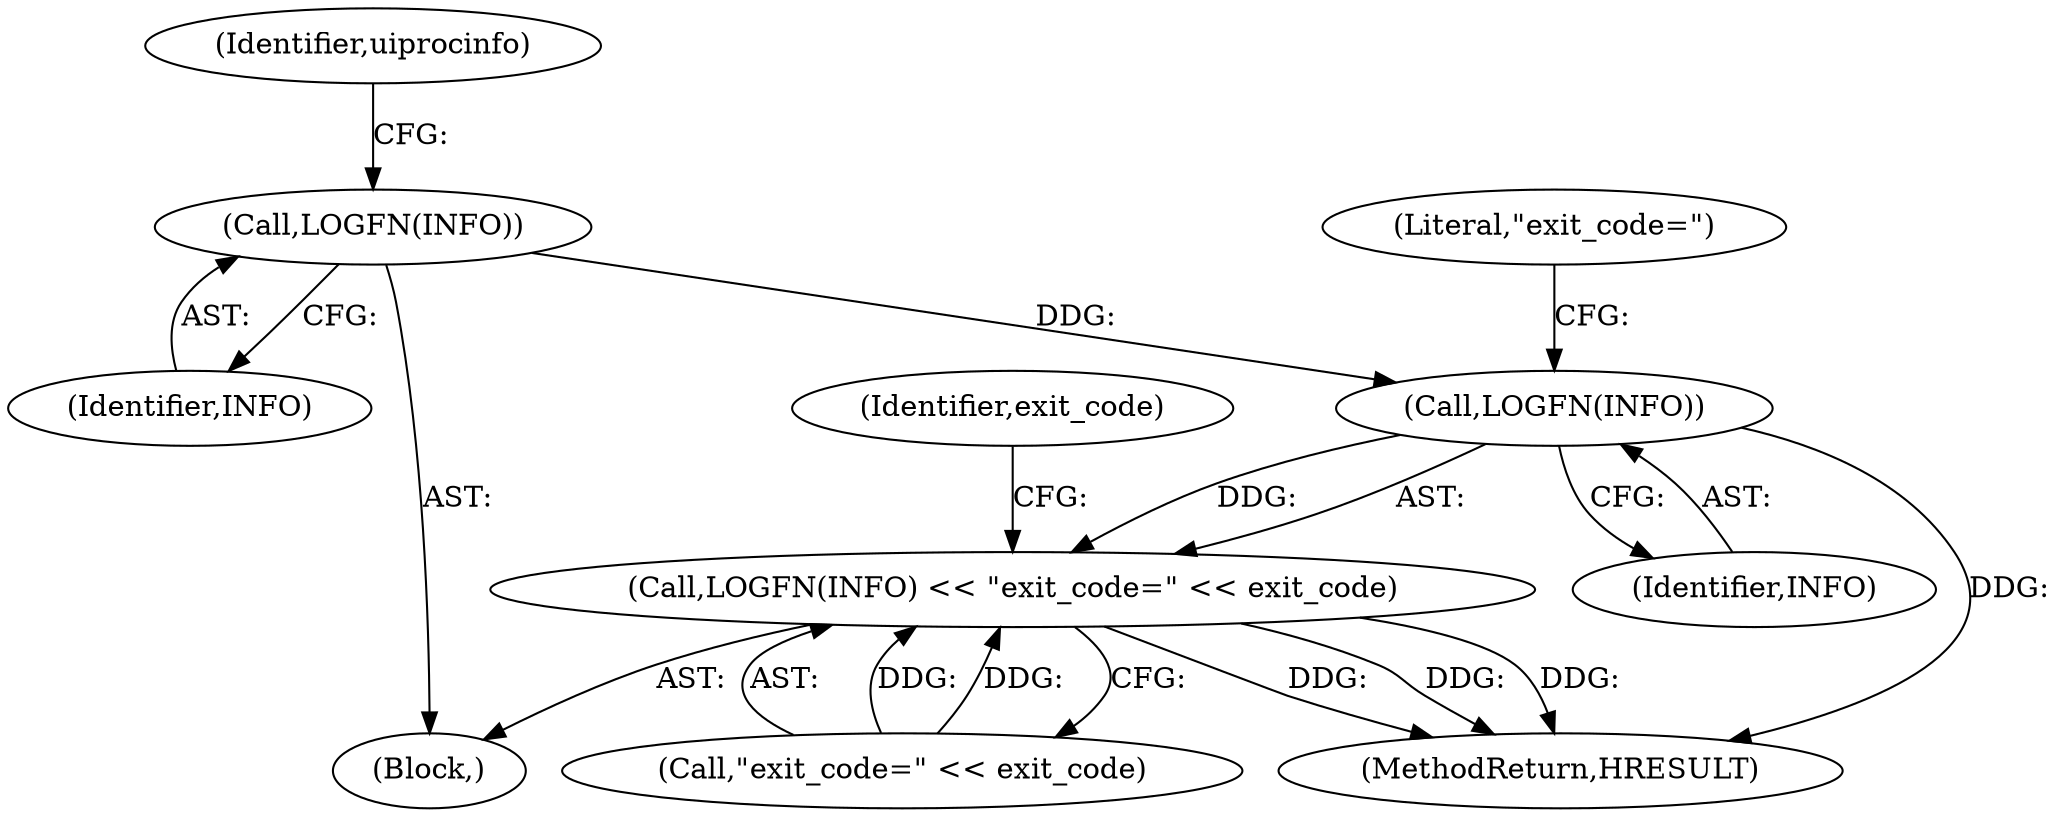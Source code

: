 digraph "1_Chrome_2440e872debd68ae7c2a8bf9ddb34df2cce378cd_1@del" {
"1000137" [label="(Call,LOGFN(INFO))"];
"1000106" [label="(Call,LOGFN(INFO))"];
"1000136" [label="(Call,LOGFN(INFO) << \"exit_code=\" << exit_code)"];
"1000139" [label="(Call,\"exit_code=\" << exit_code)"];
"1000188" [label="(MethodReturn,HRESULT)"];
"1000106" [label="(Call,LOGFN(INFO))"];
"1000107" [label="(Identifier,INFO)"];
"1000145" [label="(Identifier,exit_code)"];
"1000105" [label="(Block,)"];
"1000136" [label="(Call,LOGFN(INFO) << \"exit_code=\" << exit_code)"];
"1000138" [label="(Identifier,INFO)"];
"1000109" [label="(Identifier,uiprocinfo)"];
"1000140" [label="(Literal,\"exit_code=\")"];
"1000137" [label="(Call,LOGFN(INFO))"];
"1000137" -> "1000136"  [label="AST: "];
"1000137" -> "1000138"  [label="CFG: "];
"1000138" -> "1000137"  [label="AST: "];
"1000140" -> "1000137"  [label="CFG: "];
"1000137" -> "1000188"  [label="DDG: "];
"1000137" -> "1000136"  [label="DDG: "];
"1000106" -> "1000137"  [label="DDG: "];
"1000106" -> "1000105"  [label="AST: "];
"1000106" -> "1000107"  [label="CFG: "];
"1000107" -> "1000106"  [label="AST: "];
"1000109" -> "1000106"  [label="CFG: "];
"1000136" -> "1000105"  [label="AST: "];
"1000136" -> "1000139"  [label="CFG: "];
"1000139" -> "1000136"  [label="AST: "];
"1000145" -> "1000136"  [label="CFG: "];
"1000136" -> "1000188"  [label="DDG: "];
"1000136" -> "1000188"  [label="DDG: "];
"1000136" -> "1000188"  [label="DDG: "];
"1000139" -> "1000136"  [label="DDG: "];
"1000139" -> "1000136"  [label="DDG: "];
}
